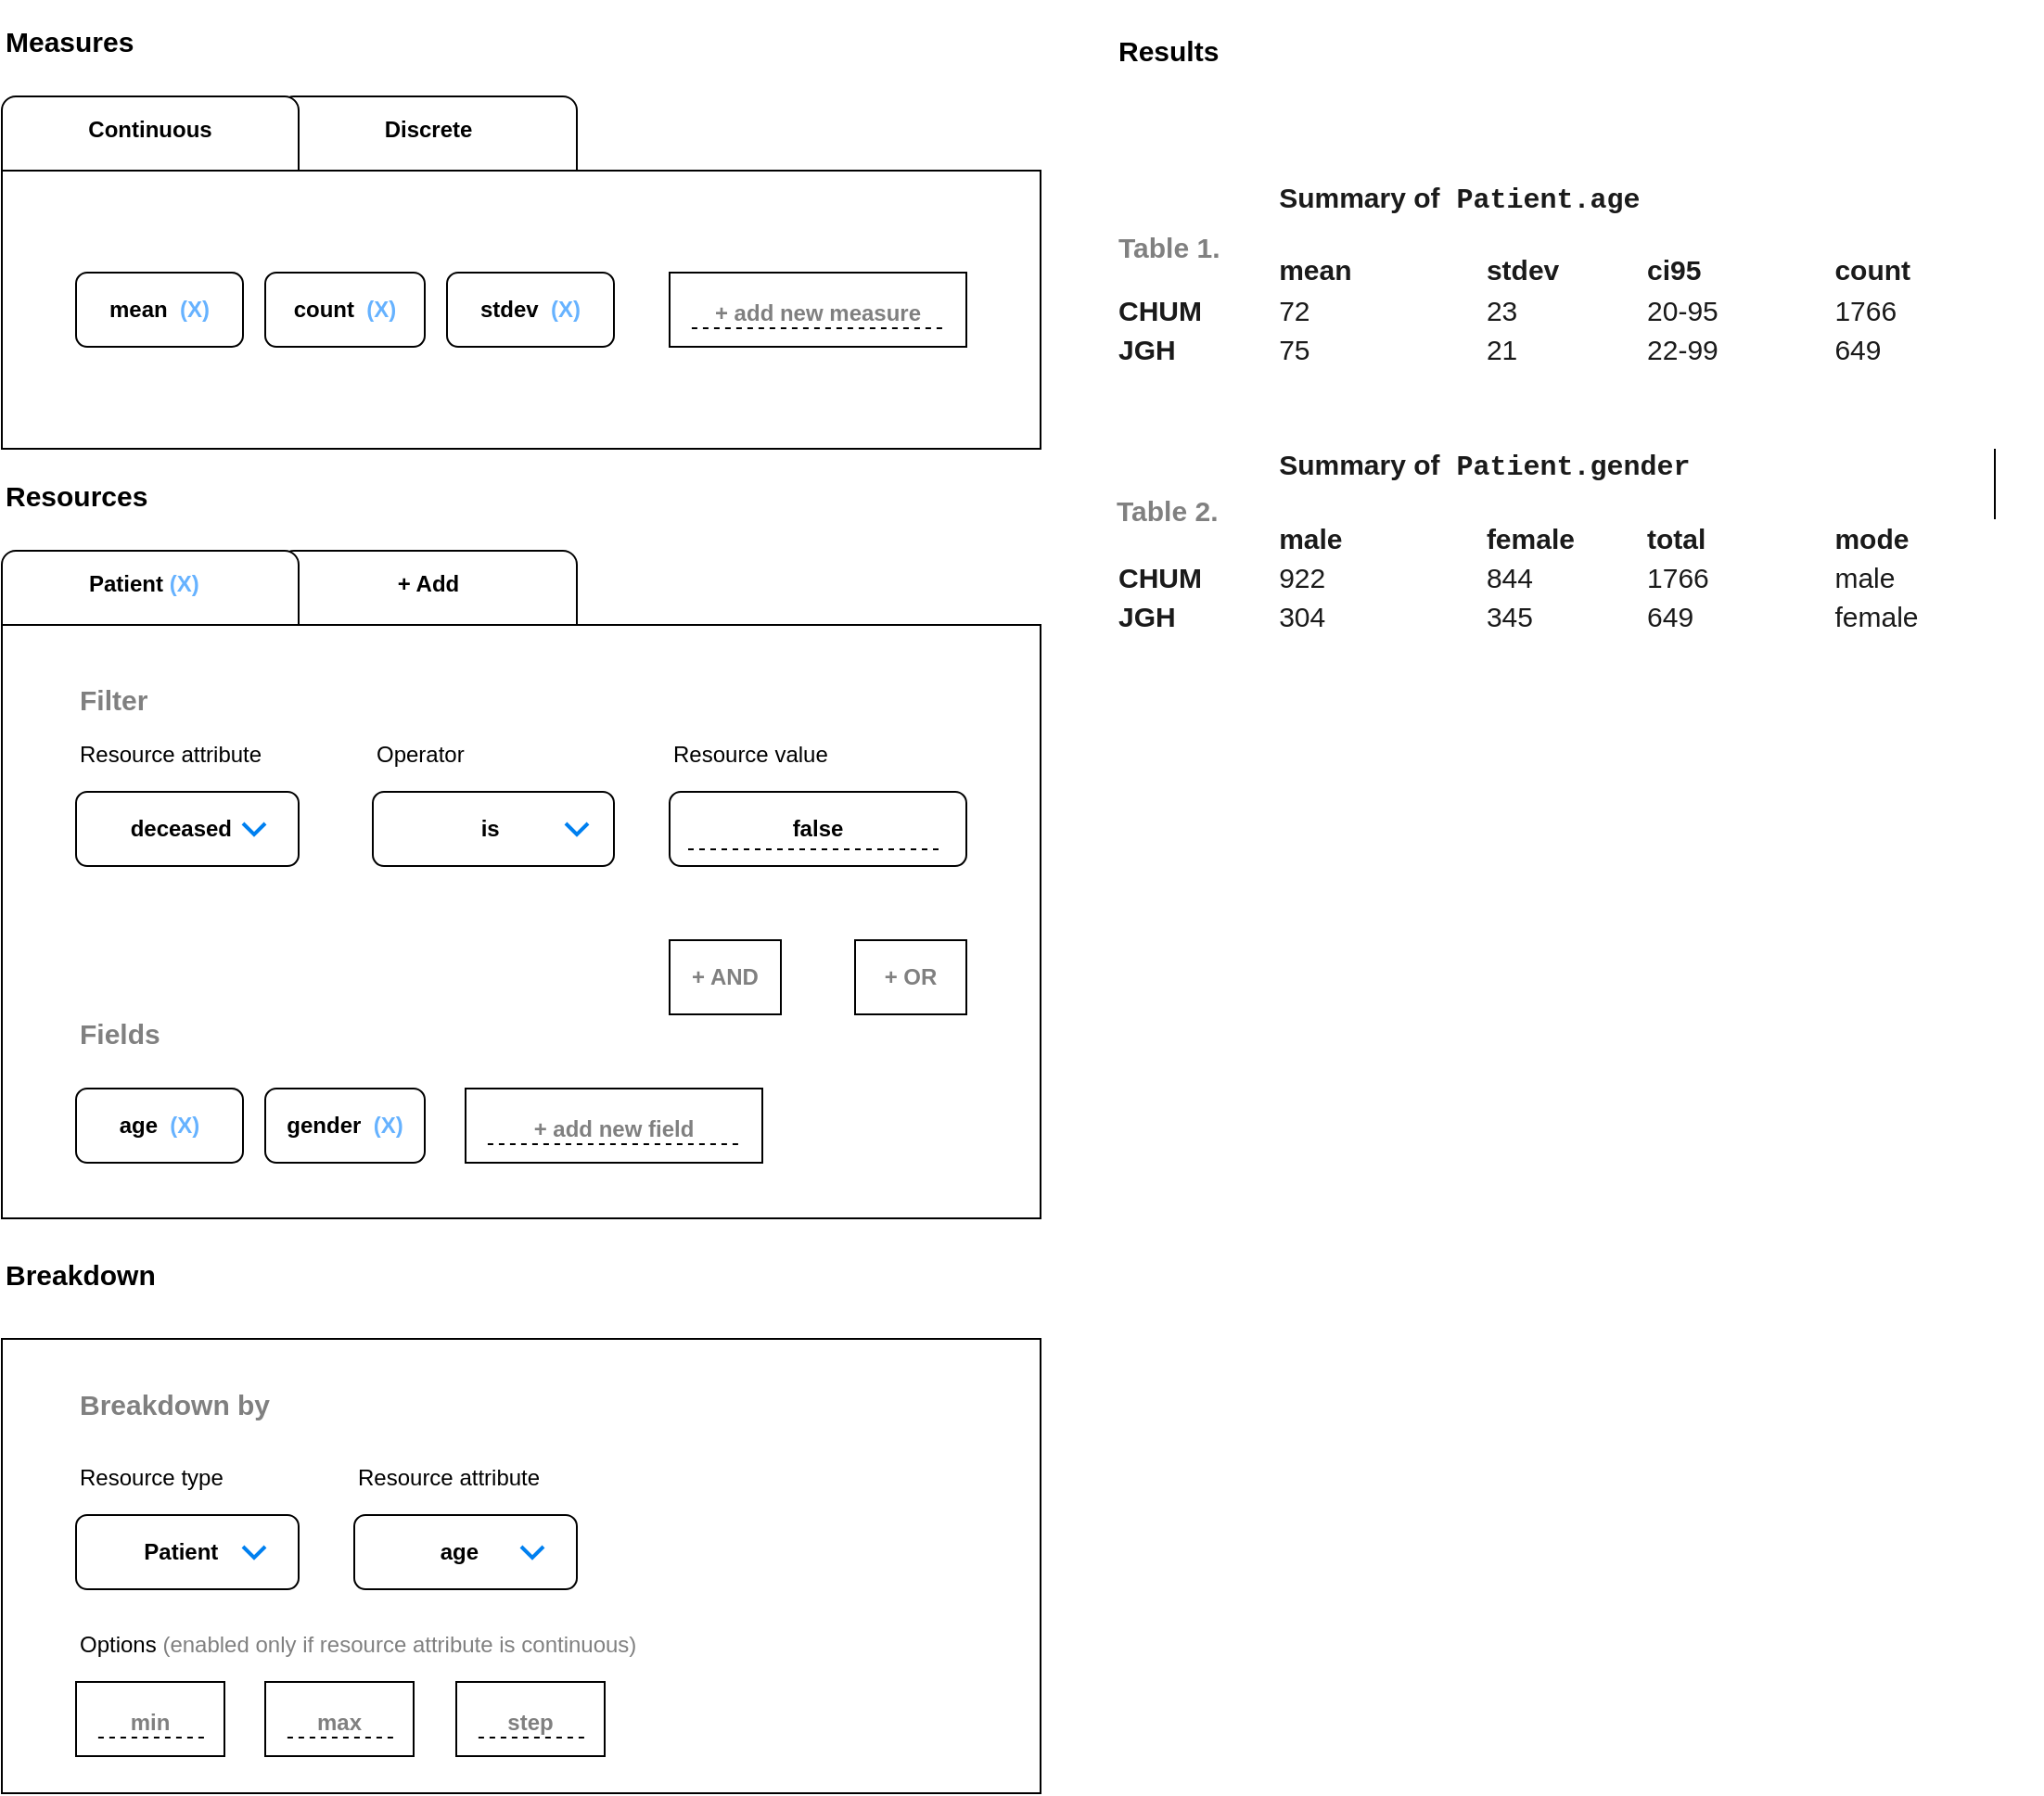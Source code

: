 <mxfile version="14.3.1" type="github">
  <diagram id="Czet3Hh89mNi5NOvH4gC" name="Page-1">
    <mxGraphModel dx="1264" dy="1160" grid="1" gridSize="10" guides="1" tooltips="1" connect="1" arrows="1" fold="1" page="1" pageScale="1" pageWidth="1800" pageHeight="1000" math="0" shadow="0">
      <root>
        <mxCell id="0" />
        <mxCell id="1" parent="0" />
        <mxCell id="HD-0H2rZndUFLHu19wZZ-4" value="&lt;b&gt;+ Add&lt;br&gt;&lt;br&gt;&lt;/b&gt;" style="rounded=1;whiteSpace=wrap;html=1;" parent="1" vertex="1">
          <mxGeometry x="190" y="300" width="160" height="50" as="geometry" />
        </mxCell>
        <mxCell id="DrMH17l9924cnqSjId1b-7" value="&lt;b&gt;Patient &lt;font color=&quot;#66b2ff&quot;&gt;(X)&lt;/font&gt;&amp;nbsp;&amp;nbsp;&lt;br&gt;&lt;br&gt;&lt;/b&gt;" style="rounded=1;whiteSpace=wrap;html=1;" parent="1" vertex="1">
          <mxGeometry x="40" y="300" width="160" height="50" as="geometry" />
        </mxCell>
        <mxCell id="HD-0H2rZndUFLHu19wZZ-3" value="" style="rounded=0;whiteSpace=wrap;html=1;fontSize=15;" parent="1" vertex="1">
          <mxGeometry x="40" y="340" width="560" height="320" as="geometry" />
        </mxCell>
        <mxCell id="0UnPjqi3U1A4NfvLxc_y-1" value="Resources" style="text;html=1;strokeColor=none;fillColor=none;align=left;verticalAlign=middle;whiteSpace=wrap;rounded=0;fontStyle=1;fontSize=15;" parent="1" vertex="1">
          <mxGeometry x="40" y="260" width="110" height="20" as="geometry" />
        </mxCell>
        <mxCell id="0UnPjqi3U1A4NfvLxc_y-2" value="&lt;b&gt;deceased&amp;nbsp;&amp;nbsp;&lt;/b&gt;" style="rounded=1;whiteSpace=wrap;html=1;" parent="1" vertex="1">
          <mxGeometry x="80" y="430" width="120" height="40" as="geometry" />
        </mxCell>
        <mxCell id="0UnPjqi3U1A4NfvLxc_y-3" value="Resource attribute" style="text;html=1;strokeColor=none;fillColor=none;align=left;verticalAlign=middle;whiteSpace=wrap;rounded=0;" parent="1" vertex="1">
          <mxGeometry x="80" y="400" width="110" height="20" as="geometry" />
        </mxCell>
        <mxCell id="0UnPjqi3U1A4NfvLxc_y-4" value="&lt;b&gt;false&lt;/b&gt;" style="rounded=1;whiteSpace=wrap;html=1;" parent="1" vertex="1">
          <mxGeometry x="400" y="430" width="160" height="40" as="geometry" />
        </mxCell>
        <mxCell id="0UnPjqi3U1A4NfvLxc_y-5" value="Resource value" style="text;html=1;strokeColor=none;fillColor=none;align=left;verticalAlign=middle;whiteSpace=wrap;rounded=0;" parent="1" vertex="1">
          <mxGeometry x="400" y="400" width="110" height="20" as="geometry" />
        </mxCell>
        <mxCell id="0UnPjqi3U1A4NfvLxc_y-6" value="&lt;b&gt;&lt;font color=&quot;#808080&quot;&gt;+ AND&lt;/font&gt;&lt;/b&gt;" style="rounded=0;whiteSpace=wrap;html=1;align=center;" parent="1" vertex="1">
          <mxGeometry x="400" y="510" width="60" height="40" as="geometry" />
        </mxCell>
        <mxCell id="0UnPjqi3U1A4NfvLxc_y-7" value="&lt;b&gt;&lt;font color=&quot;#808080&quot;&gt;+ OR&lt;/font&gt;&lt;/b&gt;" style="rounded=0;whiteSpace=wrap;html=1;align=center;" parent="1" vertex="1">
          <mxGeometry x="500" y="510" width="60" height="40" as="geometry" />
        </mxCell>
        <mxCell id="0UnPjqi3U1A4NfvLxc_y-9" value="" style="html=1;verticalLabelPosition=bottom;labelBackgroundColor=#ffffff;verticalAlign=top;shadow=0;dashed=0;strokeWidth=2;shape=mxgraph.ios7.misc.down;strokeColor=#0080f0;align=left;" parent="1" vertex="1">
          <mxGeometry x="170" y="447" width="12" height="6" as="geometry" />
        </mxCell>
        <mxCell id="0UnPjqi3U1A4NfvLxc_y-12" value="&lt;b&gt;is&amp;nbsp;&lt;/b&gt;" style="rounded=1;whiteSpace=wrap;html=1;" parent="1" vertex="1">
          <mxGeometry x="240" y="430" width="130" height="40" as="geometry" />
        </mxCell>
        <mxCell id="0UnPjqi3U1A4NfvLxc_y-13" value="" style="html=1;verticalLabelPosition=bottom;labelBackgroundColor=#ffffff;verticalAlign=top;shadow=0;dashed=0;strokeWidth=2;shape=mxgraph.ios7.misc.down;strokeColor=#0080f0;align=left;" parent="1" vertex="1">
          <mxGeometry x="344" y="447" width="12" height="6" as="geometry" />
        </mxCell>
        <mxCell id="0UnPjqi3U1A4NfvLxc_y-16" value="Operator" style="text;html=1;strokeColor=none;fillColor=none;align=left;verticalAlign=middle;whiteSpace=wrap;rounded=0;" parent="1" vertex="1">
          <mxGeometry x="240" y="400" width="110" height="20" as="geometry" />
        </mxCell>
        <mxCell id="0UnPjqi3U1A4NfvLxc_y-17" value="" style="endArrow=none;dashed=1;html=1;entryX=0.913;entryY=0.775;entryDx=0;entryDy=0;entryPerimeter=0;" parent="1" target="0UnPjqi3U1A4NfvLxc_y-4" edge="1">
          <mxGeometry width="50" height="50" relative="1" as="geometry">
            <mxPoint x="410" y="461" as="sourcePoint" />
            <mxPoint x="460" y="411" as="targetPoint" />
          </mxGeometry>
        </mxCell>
        <mxCell id="HD-0H2rZndUFLHu19wZZ-1" value="&lt;font style=&quot;font-size: 15px&quot;&gt;&lt;b&gt;Filter&lt;/b&gt;&lt;/font&gt;" style="text;html=1;strokeColor=none;fillColor=none;align=left;verticalAlign=middle;whiteSpace=wrap;rounded=0;fontColor=#808080;" parent="1" vertex="1">
          <mxGeometry x="80" y="370" width="110" height="20" as="geometry" />
        </mxCell>
        <mxCell id="HD-0H2rZndUFLHu19wZZ-2" value="&lt;b&gt;age&amp;nbsp;&lt;/b&gt;&lt;b&gt;&amp;nbsp;&lt;font color=&quot;#66b2ff&quot;&gt;(X)&lt;/font&gt;&lt;/b&gt;" style="rounded=1;whiteSpace=wrap;html=1;" parent="1" vertex="1">
          <mxGeometry x="80" y="590" width="90" height="40" as="geometry" />
        </mxCell>
        <mxCell id="HD-0H2rZndUFLHu19wZZ-5" value="&lt;font style=&quot;font-size: 15px&quot;&gt;&lt;b&gt;Fields&lt;/b&gt;&lt;/font&gt;" style="text;html=1;strokeColor=none;fillColor=none;align=left;verticalAlign=middle;whiteSpace=wrap;rounded=0;fontColor=#808080;" parent="1" vertex="1">
          <mxGeometry x="80" y="550" width="110" height="20" as="geometry" />
        </mxCell>
        <mxCell id="HD-0H2rZndUFLHu19wZZ-6" value="&lt;b&gt;gender&amp;nbsp;&lt;/b&gt;&lt;b&gt;&amp;nbsp;&lt;font color=&quot;#66b2ff&quot;&gt;(X)&lt;/font&gt;&lt;/b&gt;" style="rounded=1;whiteSpace=wrap;html=1;" parent="1" vertex="1">
          <mxGeometry x="182" y="590" width="86" height="40" as="geometry" />
        </mxCell>
        <mxCell id="HD-0H2rZndUFLHu19wZZ-8" value="&lt;span style=&quot;font-size: 12px&quot;&gt;&lt;b&gt;+ add new field&lt;/b&gt;&lt;/span&gt;" style="rounded=0;whiteSpace=wrap;html=1;fontSize=15;fontColor=#808080;" parent="1" vertex="1">
          <mxGeometry x="290" y="590" width="160" height="40" as="geometry" />
        </mxCell>
        <mxCell id="HD-0H2rZndUFLHu19wZZ-10" value="" style="endArrow=none;dashed=1;html=1;entryX=0.913;entryY=0.775;entryDx=0;entryDy=0;entryPerimeter=0;" parent="1" edge="1">
          <mxGeometry width="50" height="50" relative="1" as="geometry">
            <mxPoint x="301.96" y="620" as="sourcePoint" />
            <mxPoint x="438.04" y="620" as="targetPoint" />
          </mxGeometry>
        </mxCell>
        <mxCell id="HD-0H2rZndUFLHu19wZZ-33" value="&lt;b&gt;Discrete&lt;br&gt;&lt;br&gt;&lt;/b&gt;" style="rounded=1;whiteSpace=wrap;html=1;" parent="1" vertex="1">
          <mxGeometry x="190" y="55" width="160" height="50" as="geometry" />
        </mxCell>
        <mxCell id="HD-0H2rZndUFLHu19wZZ-34" value="&lt;b&gt;Continuous&lt;br&gt;&lt;br&gt;&lt;/b&gt;" style="rounded=1;whiteSpace=wrap;html=1;" parent="1" vertex="1">
          <mxGeometry x="40" y="55" width="160" height="50" as="geometry" />
        </mxCell>
        <mxCell id="HD-0H2rZndUFLHu19wZZ-35" value="" style="rounded=0;whiteSpace=wrap;html=1;fontSize=15;" parent="1" vertex="1">
          <mxGeometry x="40" y="95" width="560" height="150" as="geometry" />
        </mxCell>
        <mxCell id="HD-0H2rZndUFLHu19wZZ-36" value="Measures" style="text;html=1;strokeColor=none;fillColor=none;align=left;verticalAlign=middle;whiteSpace=wrap;rounded=0;fontStyle=1;fontSize=15;" parent="1" vertex="1">
          <mxGeometry x="40" y="15" width="110" height="20" as="geometry" />
        </mxCell>
        <mxCell id="HD-0H2rZndUFLHu19wZZ-54" value="&lt;b&gt;mean&amp;nbsp;&lt;/b&gt;&lt;b&gt;&amp;nbsp;&lt;font color=&quot;#66b2ff&quot;&gt;(X)&lt;/font&gt;&lt;/b&gt;" style="rounded=1;whiteSpace=wrap;html=1;" parent="1" vertex="1">
          <mxGeometry x="80" y="150" width="90" height="40" as="geometry" />
        </mxCell>
        <mxCell id="HD-0H2rZndUFLHu19wZZ-55" value="&lt;b&gt;count&amp;nbsp;&lt;/b&gt;&lt;b&gt;&amp;nbsp;&lt;font color=&quot;#66b2ff&quot;&gt;(X)&lt;/font&gt;&lt;/b&gt;" style="rounded=1;whiteSpace=wrap;html=1;" parent="1" vertex="1">
          <mxGeometry x="182" y="150" width="86" height="40" as="geometry" />
        </mxCell>
        <mxCell id="HD-0H2rZndUFLHu19wZZ-56" value="&lt;span style=&quot;font-size: 12px&quot;&gt;&lt;b&gt;+ add new measure&lt;/b&gt;&lt;/span&gt;" style="rounded=0;whiteSpace=wrap;html=1;fontSize=15;fontColor=#808080;" parent="1" vertex="1">
          <mxGeometry x="400" y="150" width="160" height="40" as="geometry" />
        </mxCell>
        <mxCell id="HD-0H2rZndUFLHu19wZZ-57" value="" style="endArrow=none;dashed=1;html=1;entryX=0.913;entryY=0.775;entryDx=0;entryDy=0;entryPerimeter=0;" parent="1" edge="1">
          <mxGeometry width="50" height="50" relative="1" as="geometry">
            <mxPoint x="411.96" y="180" as="sourcePoint" />
            <mxPoint x="548.04" y="180" as="targetPoint" />
          </mxGeometry>
        </mxCell>
        <mxCell id="HD-0H2rZndUFLHu19wZZ-58" value="&lt;b&gt;stdev&amp;nbsp;&lt;/b&gt;&lt;b&gt;&amp;nbsp;&lt;font color=&quot;#66b2ff&quot;&gt;(X)&lt;/font&gt;&lt;/b&gt;" style="rounded=1;whiteSpace=wrap;html=1;" parent="1" vertex="1">
          <mxGeometry x="280" y="150" width="90" height="40" as="geometry" />
        </mxCell>
        <mxCell id="HD-0H2rZndUFLHu19wZZ-61" value="" style="rounded=0;whiteSpace=wrap;html=1;fontSize=15;" parent="1" vertex="1">
          <mxGeometry x="40" y="725" width="560" height="245" as="geometry" />
        </mxCell>
        <mxCell id="HD-0H2rZndUFLHu19wZZ-62" value="Breakdown" style="text;html=1;strokeColor=none;fillColor=none;align=left;verticalAlign=middle;whiteSpace=wrap;rounded=0;fontStyle=1;fontSize=15;" parent="1" vertex="1">
          <mxGeometry x="40" y="680" width="110" height="20" as="geometry" />
        </mxCell>
        <mxCell id="HD-0H2rZndUFLHu19wZZ-68" value="&lt;font style=&quot;font-size: 15px&quot;&gt;&lt;b&gt;Breakdown by&lt;/b&gt;&lt;/font&gt;" style="text;html=1;strokeColor=none;fillColor=none;align=left;verticalAlign=middle;whiteSpace=wrap;rounded=0;fontColor=#808080;" parent="1" vertex="1">
          <mxGeometry x="80" y="750" width="110" height="20" as="geometry" />
        </mxCell>
        <mxCell id="HD-0H2rZndUFLHu19wZZ-69" value="&lt;b&gt;Patient&amp;nbsp;&amp;nbsp;&lt;/b&gt;" style="rounded=1;whiteSpace=wrap;html=1;" parent="1" vertex="1">
          <mxGeometry x="80" y="820" width="120" height="40" as="geometry" />
        </mxCell>
        <mxCell id="HD-0H2rZndUFLHu19wZZ-70" value="" style="html=1;verticalLabelPosition=bottom;labelBackgroundColor=#ffffff;verticalAlign=top;shadow=0;dashed=0;strokeWidth=2;shape=mxgraph.ios7.misc.down;strokeColor=#0080f0;align=left;" parent="1" vertex="1">
          <mxGeometry x="170" y="837" width="12" height="6" as="geometry" />
        </mxCell>
        <mxCell id="HD-0H2rZndUFLHu19wZZ-71" value="&lt;b&gt;age&amp;nbsp;&amp;nbsp;&lt;/b&gt;" style="rounded=1;whiteSpace=wrap;html=1;" parent="1" vertex="1">
          <mxGeometry x="230" y="820" width="120" height="40" as="geometry" />
        </mxCell>
        <mxCell id="HD-0H2rZndUFLHu19wZZ-72" value="" style="html=1;verticalLabelPosition=bottom;labelBackgroundColor=#ffffff;verticalAlign=top;shadow=0;dashed=0;strokeWidth=2;shape=mxgraph.ios7.misc.down;strokeColor=#0080f0;align=left;" parent="1" vertex="1">
          <mxGeometry x="320" y="837" width="12" height="6" as="geometry" />
        </mxCell>
        <mxCell id="HD-0H2rZndUFLHu19wZZ-73" value="Resource type" style="text;html=1;strokeColor=none;fillColor=none;align=left;verticalAlign=middle;whiteSpace=wrap;rounded=0;" parent="1" vertex="1">
          <mxGeometry x="80" y="790" width="110" height="20" as="geometry" />
        </mxCell>
        <mxCell id="HD-0H2rZndUFLHu19wZZ-75" value="Resource attribute" style="text;html=1;strokeColor=none;fillColor=none;align=left;verticalAlign=middle;whiteSpace=wrap;rounded=0;" parent="1" vertex="1">
          <mxGeometry x="230" y="790" width="110" height="20" as="geometry" />
        </mxCell>
        <mxCell id="HD-0H2rZndUFLHu19wZZ-76" value="&lt;span style=&quot;font-size: 12px&quot;&gt;&lt;b&gt;min&lt;/b&gt;&lt;/span&gt;" style="rounded=0;whiteSpace=wrap;html=1;fontSize=15;fontColor=#808080;" parent="1" vertex="1">
          <mxGeometry x="80" y="910" width="80" height="40" as="geometry" />
        </mxCell>
        <mxCell id="HD-0H2rZndUFLHu19wZZ-77" value="" style="endArrow=none;dashed=1;html=1;" parent="1" edge="1">
          <mxGeometry width="50" height="50" relative="1" as="geometry">
            <mxPoint x="91.96" y="940" as="sourcePoint" />
            <mxPoint x="150" y="940" as="targetPoint" />
          </mxGeometry>
        </mxCell>
        <mxCell id="HD-0H2rZndUFLHu19wZZ-81" value="&lt;span style=&quot;font-size: 12px&quot;&gt;&lt;b&gt;max&lt;/b&gt;&lt;/span&gt;" style="rounded=0;whiteSpace=wrap;html=1;fontSize=15;fontColor=#808080;" parent="1" vertex="1">
          <mxGeometry x="182" y="910" width="80" height="40" as="geometry" />
        </mxCell>
        <mxCell id="HD-0H2rZndUFLHu19wZZ-82" value="" style="endArrow=none;dashed=1;html=1;" parent="1" edge="1">
          <mxGeometry width="50" height="50" relative="1" as="geometry">
            <mxPoint x="193.96" y="940" as="sourcePoint" />
            <mxPoint x="252" y="940" as="targetPoint" />
          </mxGeometry>
        </mxCell>
        <mxCell id="HD-0H2rZndUFLHu19wZZ-83" value="&lt;span style=&quot;font-size: 12px&quot;&gt;&lt;b&gt;step&lt;/b&gt;&lt;/span&gt;" style="rounded=0;whiteSpace=wrap;html=1;fontSize=15;fontColor=#808080;" parent="1" vertex="1">
          <mxGeometry x="285" y="910" width="80" height="40" as="geometry" />
        </mxCell>
        <mxCell id="HD-0H2rZndUFLHu19wZZ-84" value="" style="endArrow=none;dashed=1;html=1;" parent="1" edge="1">
          <mxGeometry width="50" height="50" relative="1" as="geometry">
            <mxPoint x="296.96" y="940" as="sourcePoint" />
            <mxPoint x="355" y="940" as="targetPoint" />
          </mxGeometry>
        </mxCell>
        <mxCell id="HD-0H2rZndUFLHu19wZZ-85" value="Options &lt;font color=&quot;#808080&quot;&gt;(enabled only if resource attribute is continuous)&lt;/font&gt;" style="text;html=1;strokeColor=none;fillColor=none;align=left;verticalAlign=middle;whiteSpace=wrap;rounded=0;" parent="1" vertex="1">
          <mxGeometry x="80" y="880" width="330" height="20" as="geometry" />
        </mxCell>
        <mxCell id="zcxcQiAxZoRdnJUhhN-T-1" value="&lt;br&gt;&lt;br&gt;&lt;br&gt;&lt;table border=&quot;0&quot; cellpadding=&quot;0&quot; cellspacing=&quot;0&quot; width=&quot;474&quot; style=&quot;border-collapse: collapse ; width: 355pt ; font-size: 12px&quot;&gt;&lt;colgroup&gt;&lt;col width=&quot;87&quot; style=&quot;width: 65pt&quot;&gt;&lt;/colgroup&gt;&lt;colgroup&gt;&lt;col width=&quot;112&quot; style=&quot;width: 84pt&quot;&gt;&lt;/colgroup&gt;&lt;colgroup&gt;&lt;col width=&quot;87&quot; style=&quot;width: 65pt&quot;&gt;&lt;/colgroup&gt;&lt;colgroup&gt;&lt;col width=&quot;101&quot; style=&quot;width: 76pt&quot;&gt;&lt;/colgroup&gt;&lt;colgroup&gt;&lt;col width=&quot;87&quot; style=&quot;width: 65pt&quot;&gt;&lt;/colgroup&gt;&lt;tbody style=&quot;font-size: 15px&quot;&gt;&lt;tr style=&quot;height: 16.0pt&quot;&gt;&lt;td height=&quot;21&quot; class=&quot;xl65&quot; width=&quot;87&quot; style=&quot;height: 16.0pt ; width: 65pt&quot;&gt;&lt;br&gt;&lt;/td&gt;  &lt;td width=&quot;112&quot; style=&quot;width: 84pt&quot;&gt;&lt;/td&gt;  &lt;td width=&quot;87&quot; style=&quot;width: 65pt&quot;&gt;&lt;/td&gt;  &lt;td width=&quot;101&quot; style=&quot;width: 76pt&quot;&gt;&lt;/td&gt;  &lt;td width=&quot;87&quot; style=&quot;width: 65pt&quot;&gt;&lt;/td&gt; &lt;/tr&gt; &lt;tr style=&quot;height: 16.0pt&quot;&gt;  &lt;td height=&quot;21&quot; style=&quot;height: 16.0pt&quot;&gt;&lt;/td&gt;  &lt;td&gt;&lt;/td&gt;  &lt;td&gt;&lt;/td&gt;  &lt;td&gt;&lt;/td&gt;  &lt;td&gt;&lt;/td&gt; &lt;/tr&gt; &lt;tr style=&quot;height: 16.0pt&quot;&gt;  &lt;td height=&quot;21&quot; class=&quot;xl69&quot; style=&quot;text-align: center ; height: 16pt&quot;&gt;&amp;nbsp;&lt;/td&gt;  &lt;td colspan=&quot;4&quot; class=&quot;xl71&quot; style=&quot;border-left: none&quot;&gt;&lt;b&gt;Summary of&lt;font face=&quot;Courier New&quot; style=&quot;font-size: 15px&quot;&gt; Patient.age&lt;/font&gt;&lt;/b&gt;&lt;br&gt;&lt;br&gt;&lt;/td&gt; &lt;/tr&gt; &lt;tr style=&quot;height: 16.0pt&quot;&gt;  &lt;td height=&quot;21&quot; class=&quot;xl70&quot; style=&quot;height: 16.0pt&quot;&gt;&amp;nbsp;&lt;/td&gt;  &lt;td class=&quot;xl67&quot; style=&quot;border-top: none&quot;&gt;&lt;b&gt;mean&lt;/b&gt;&lt;/td&gt;  &lt;td class=&quot;xl66&quot; style=&quot;border-top: none ; border-left: none&quot;&gt;&lt;b&gt;stdev&lt;/b&gt;&lt;/td&gt;  &lt;td class=&quot;xl66&quot; style=&quot;border-top: none ; border-left: none&quot;&gt;&lt;b&gt;ci95&lt;/b&gt;&lt;/td&gt;  &lt;td class=&quot;xl66&quot; style=&quot;border-top: none ; border-left: none&quot;&gt;&lt;b&gt;count&lt;/b&gt;&lt;/td&gt; &lt;/tr&gt; &lt;tr style=&quot;height: 16.0pt&quot;&gt;  &lt;td height=&quot;21&quot; class=&quot;xl68&quot; style=&quot;height: 16.0pt&quot;&gt;&lt;b&gt;CHUM&lt;/b&gt;&lt;/td&gt;  &lt;td class=&quot;xl66&quot; style=&quot;border-top: none ; border-left: none&quot;&gt;72&lt;/td&gt;  &lt;td class=&quot;xl66&quot; style=&quot;border-top: none ; border-left: none&quot;&gt;23&lt;/td&gt;  &lt;td class=&quot;xl66&quot; style=&quot;border-top: none ; border-left: none&quot;&gt;20-95&lt;/td&gt;  &lt;td class=&quot;xl66&quot; style=&quot;border-top: none ; border-left: none&quot;&gt;1766&lt;/td&gt; &lt;/tr&gt; &lt;tr style=&quot;height: 16.0pt&quot;&gt;  &lt;td height=&quot;21&quot; class=&quot;xl66&quot; style=&quot;height: 16.0pt ; border-top: none&quot;&gt;&lt;b&gt;JGH&lt;/b&gt;&lt;/td&gt;  &lt;td class=&quot;xl66&quot; style=&quot;border-top: none ; border-left: none&quot;&gt;75&lt;/td&gt;  &lt;td class=&quot;xl66&quot; style=&quot;border-top: none ; border-left: none&quot;&gt;21&lt;/td&gt;  &lt;td class=&quot;xl66&quot; style=&quot;border-top: none ; border-left: none&quot;&gt;22-99&lt;/td&gt;  &lt;td class=&quot;xl66&quot; style=&quot;border-top: none ; border-left: none&quot;&gt;649&lt;/td&gt; &lt;/tr&gt; &lt;tr style=&quot;height: 16.0pt&quot;&gt;  &lt;td height=&quot;21&quot; style=&quot;height: 16.0pt&quot;&gt;&lt;/td&gt;  &lt;td&gt;&lt;/td&gt;  &lt;td&gt;&lt;/td&gt;  &lt;td&gt;&lt;/td&gt;  &lt;td&gt;&lt;/td&gt; &lt;/tr&gt; &lt;tr style=&quot;height: 16.0pt&quot;&gt;  &lt;td height=&quot;21&quot; style=&quot;height: 16.0pt&quot;&gt;&lt;/td&gt;  &lt;td&gt;&lt;/td&gt;  &lt;td&gt;&lt;/td&gt;  &lt;td&gt;&lt;/td&gt;  &lt;td&gt;&lt;/td&gt; &lt;/tr&gt; &lt;tr style=&quot;height: 16pt ; font-size: 17px&quot;&gt;  &lt;td height=&quot;21&quot; class=&quot;xl69&quot; style=&quot;text-align: center ; height: 16pt&quot;&gt;&amp;nbsp;&lt;/td&gt;  &lt;td colspan=&quot;4&quot; class=&quot;xl72&quot; style=&quot;border-right: 0.5pt solid black ; font-size: 15px&quot;&gt;&lt;b&gt;Summary of&lt;font face=&quot;Courier New&quot; style=&quot;font-size: 15px&quot;&gt; Patient.gender&lt;/font&gt;&lt;/b&gt;&lt;br&gt;&lt;br&gt;&lt;/td&gt; &lt;/tr&gt; &lt;tr style=&quot;height: 16.0pt&quot;&gt;  &lt;td height=&quot;21&quot; class=&quot;xl70&quot; style=&quot;height: 16.0pt&quot;&gt;&amp;nbsp;&lt;/td&gt;  &lt;td class=&quot;xl67&quot; style=&quot;border-top: none&quot;&gt;&lt;b&gt;male&lt;/b&gt;&lt;/td&gt;  &lt;td class=&quot;xl66&quot; style=&quot;border-top: none ; border-left: none&quot;&gt;&lt;b&gt;female&lt;/b&gt;&lt;/td&gt;  &lt;td class=&quot;xl66&quot; style=&quot;border-top: none ; border-left: none&quot;&gt;&lt;b&gt;total&lt;/b&gt;&lt;/td&gt;  &lt;td class=&quot;xl66&quot; style=&quot;border-top: none ; border-left: none&quot;&gt;&lt;b&gt;mode&lt;/b&gt;&lt;/td&gt; &lt;/tr&gt; &lt;tr style=&quot;height: 16.0pt&quot;&gt;  &lt;td height=&quot;21&quot; class=&quot;xl68&quot; style=&quot;height: 16.0pt&quot;&gt;&lt;b&gt;CHUM&lt;/b&gt;&lt;/td&gt;  &lt;td class=&quot;xl66&quot; style=&quot;border-top: none ; border-left: none&quot;&gt;922&lt;/td&gt;  &lt;td class=&quot;xl66&quot; style=&quot;border-top: none ; border-left: none&quot;&gt;844&lt;/td&gt;  &lt;td class=&quot;xl66&quot; style=&quot;border-top: none ; border-left: none&quot;&gt;1766&lt;/td&gt;  &lt;td class=&quot;xl66&quot; style=&quot;border-top: none ; border-left: none&quot;&gt;male&lt;/td&gt; &lt;/tr&gt; &lt;tr style=&quot;height: 16.0pt&quot;&gt;  &lt;td height=&quot;21&quot; class=&quot;xl66&quot; style=&quot;height: 16.0pt ; border-top: none&quot;&gt;&lt;b&gt;JGH&lt;/b&gt;&lt;/td&gt;  &lt;td class=&quot;xl66&quot; style=&quot;border-top: none ; border-left: none&quot;&gt;304&lt;/td&gt;  &lt;td class=&quot;xl66&quot; style=&quot;border-top: none ; border-left: none&quot;&gt;345&lt;/td&gt;  &lt;td class=&quot;xl66&quot; style=&quot;border-top: none ; border-left: none&quot;&gt;649&lt;/td&gt;  &lt;td class=&quot;xl66&quot; style=&quot;border-top: none ; border-left: none&quot;&gt;female&lt;/td&gt; &lt;/tr&gt;&lt;/tbody&gt;&lt;/table&gt;" style="text;whiteSpace=wrap;html=1;fontSize=15;verticalAlign=middle;align=left;fontColor=#1A1A1A;" vertex="1" parent="1">
          <mxGeometry x="640" y="55" width="500" height="240" as="geometry" />
        </mxCell>
        <mxCell id="zcxcQiAxZoRdnJUhhN-T-2" value="&lt;font style=&quot;font-size: 15px&quot;&gt;&lt;b&gt;Table 1.&lt;/b&gt;&lt;/font&gt;" style="text;html=1;strokeColor=none;fillColor=none;align=left;verticalAlign=middle;whiteSpace=wrap;rounded=0;fontColor=#808080;" vertex="1" parent="1">
          <mxGeometry x="640" y="126" width="110" height="20" as="geometry" />
        </mxCell>
        <mxCell id="zcxcQiAxZoRdnJUhhN-T-3" value="&lt;font style=&quot;font-size: 15px&quot;&gt;&lt;b&gt;Table 2.&lt;/b&gt;&lt;/font&gt;" style="text;html=1;strokeColor=none;fillColor=none;align=left;verticalAlign=middle;whiteSpace=wrap;rounded=0;fontColor=#808080;" vertex="1" parent="1">
          <mxGeometry x="639" y="268" width="110" height="20" as="geometry" />
        </mxCell>
        <mxCell id="zcxcQiAxZoRdnJUhhN-T-4" value="Results" style="text;html=1;strokeColor=none;fillColor=none;align=left;verticalAlign=middle;whiteSpace=wrap;rounded=0;fontStyle=1;fontSize=15;" vertex="1" parent="1">
          <mxGeometry x="640" y="20" width="110" height="20" as="geometry" />
        </mxCell>
      </root>
    </mxGraphModel>
  </diagram>
</mxfile>
